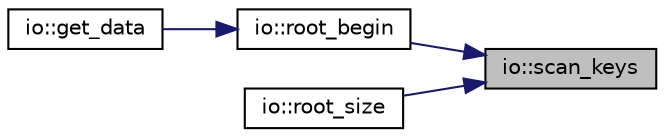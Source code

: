 digraph "io::scan_keys"
{
 // INTERACTIVE_SVG=YES
 // LATEX_PDF_SIZE
  edge [fontname="Helvetica",fontsize="10",labelfontname="Helvetica",labelfontsize="10"];
  node [fontname="Helvetica",fontsize="10",shape=record];
  rankdir="RL";
  Node1 [label="io::scan_keys",height=0.2,width=0.4,color="black", fillcolor="grey75", style="filled", fontcolor="black",tooltip="Scans for keys (e.g., TTree names, TBranch names) in the open ROOT files."];
  Node1 -> Node2 [dir="back",color="midnightblue",fontsize="10",style="solid",fontname="Helvetica"];
  Node2 [label="io::root_begin",height=0.2,width=0.4,color="black", fillcolor="white", style="filled",URL="$classio.html#a65c36380ef79524e8235f792abe9625c",tooltip="Initializes ROOT file processing, potentially opening files specified in settings."];
  Node2 -> Node3 [dir="back",color="midnightblue",fontsize="10",style="solid",fontname="Helvetica"];
  Node3 [label="io::get_data",height=0.2,width=0.4,color="black", fillcolor="white", style="filled",URL="$classio.html#ae346e23a45d73c24f844827495912941",tooltip="Retrieves the data read from ROOT files, likely structured as a map of data_t objects."];
  Node1 -> Node4 [dir="back",color="midnightblue",fontsize="10",style="solid",fontname="Helvetica"];
  Node4 [label="io::root_size",height=0.2,width=0.4,color="black", fillcolor="white", style="filled",URL="$classio.html#a66a6d354d07e8aa4f9fdadc8f74a314b",tooltip="Retrieves the sizes (number of entries) of TTrees in the open ROOT files."];
}
